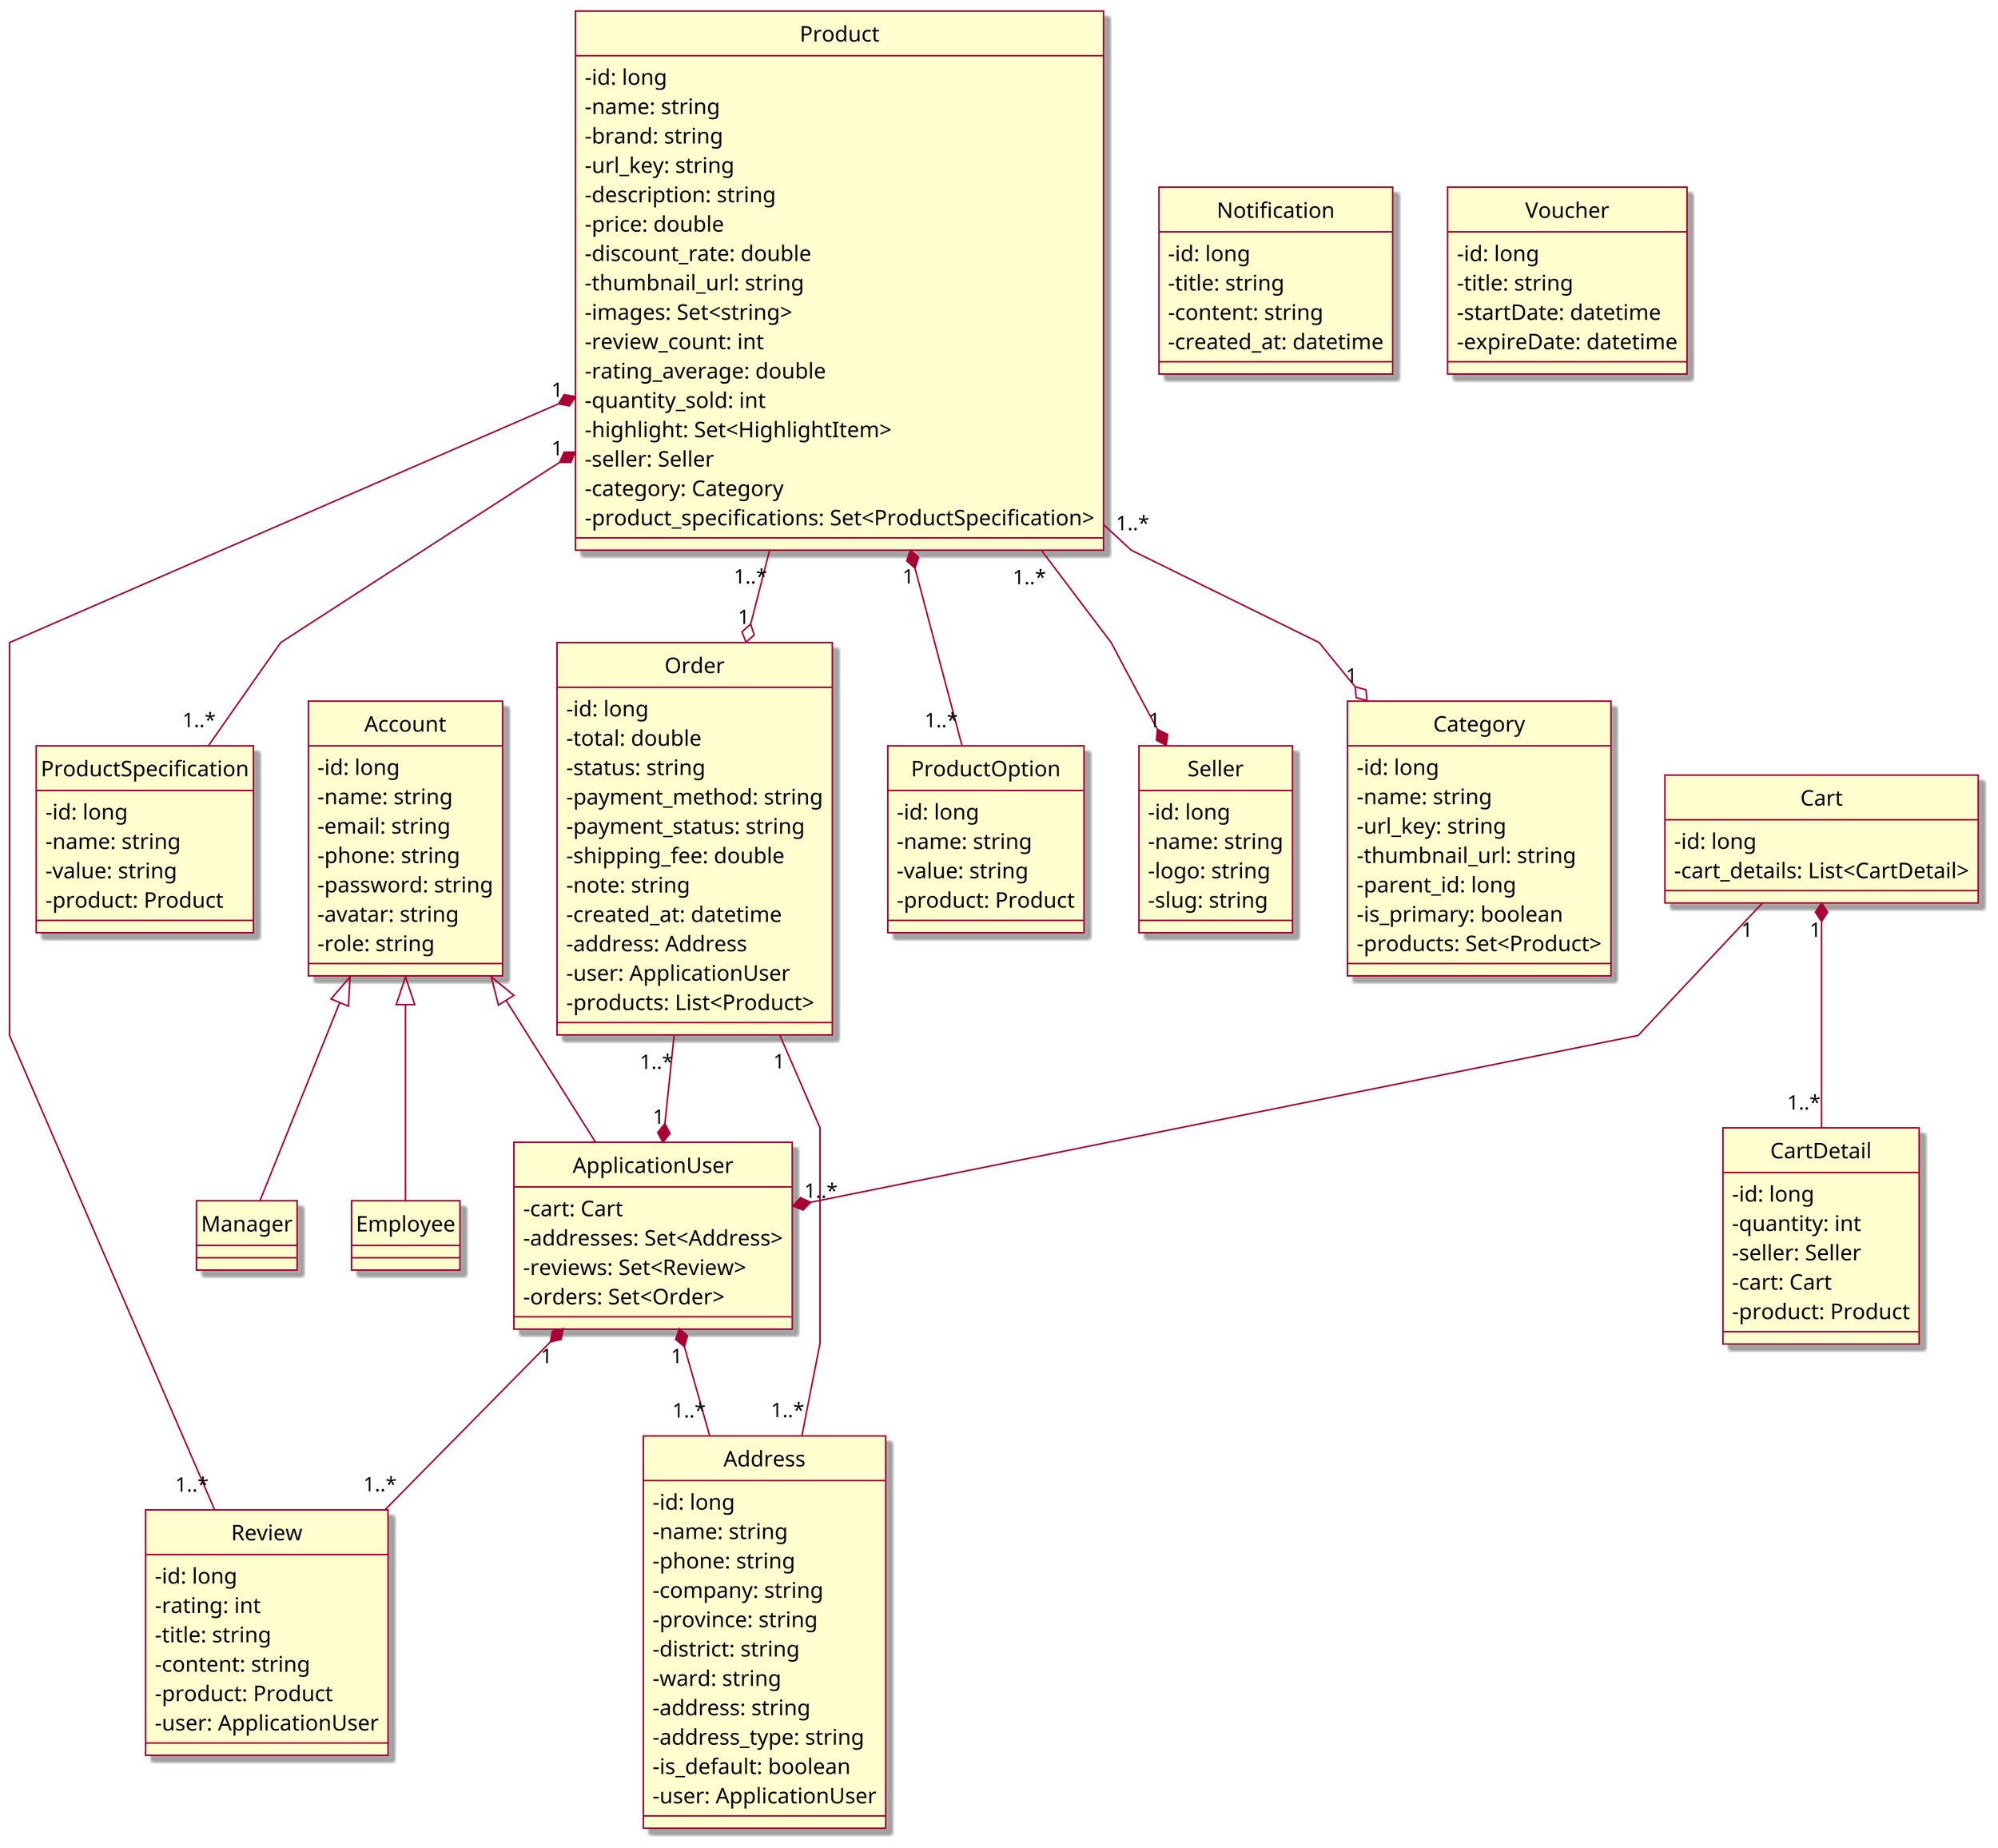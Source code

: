 @startuml Class Diagram

skin rose
skinparam classAttributeIconSize 0
' skinparam linetype ortho
skinparam linetype polyline
hide circle
scale 3

' Product
class Product{
    - id: long
    - name: string
    - brand: string
    - url_key: string
    - description: string
    - price: double
    - discount_rate: double
    - thumbnail_url: string
    - images: Set<string>
    - review_count: int
    - rating_average: double
    - quantity_sold: int
    - highlight: Set<HighlightItem>
    - seller: Seller
    - category: Category
    - product_specifications: Set<ProductSpecification>
}


class ProductSpecification{
    - id: long
    - name: string
    - value: string
    - product: Product
}

class ProductOption{
    - id: long
    - name: string
    - value: string
    - product: Product
}


class Seller{
    - id: long
    - name: string
    - logo: string
    - slug: string
}

' Category
class Category{
    - id: long
    - name: string
    - url_key: string
    - thumbnail_url: string
    - parent_id: long
    - is_primary: boolean
    - products: Set<Product>
}

' Review
class Review{
    - id: long
    - rating: int
    - title: string
    - content: string
    - product: Product
    - user: ApplicationUser
}

' User
class ApplicationUser{
    
    - cart: Cart
    - addresses: Set<Address>
    - reviews: Set<Review>
    - orders: Set<Order>
}


class Account{
    - id: long
    - name: string
    - email: string
    - phone: string
    - password: string
    - avatar: string
    - role: string
}

class Manager{
    
}

class Employee{
    
}

class Address{
    - id: long
    - name: string
    - phone: string
    - company: string
    - province: string
    - district: string
    - ward: string
    - address: string
    - address_type: string
    - is_default: boolean
    - user: ApplicationUser
}


' Cart
class Cart{
    - id: long
    - cart_details: List<CartDetail>
}

class CartDetail{
    - id: long
    - quantity: int
    - seller: Seller
    - cart: Cart
    - product: Product
}

' Order
class Order{
    - id: long
    - total: double
    - status: string
    - payment_method: string
    - payment_status: string
    - shipping_fee: double
    - note: string
    - created_at: datetime
    - address: Address
    - user: ApplicationUser
    - products: List<Product>
}

' Notification
class Notification{
    - id: long
    - title: string
    - content: string
    - created_at: datetime
}

class Voucher{
    - id: long
    - title: string
    - startDate: datetime
    - expireDate: datetime
}

Product "1" *-- "1..*" ProductSpecification
Product "1..* "--* "1" Seller
Product "1" *-- "1..*" Review
Product "1..*" --o "1" Order
Product "1" *-- "1..*" ProductOption
Product "1..*" --o "1" Category

ApplicationUser "1" *-- "1..*" Address
ApplicationUser "1" *-- "1..*" Review

Cart "1" --* "1..*" ApplicationUser
Cart "1" *-- "1..*" CartDetail

Order "1..*" --* "1" ApplicationUser
Order "1" -- "1..*" Address

Account <|-- ApplicationUser
Account <|-- Manager
Account <|-- Employee

@enduml